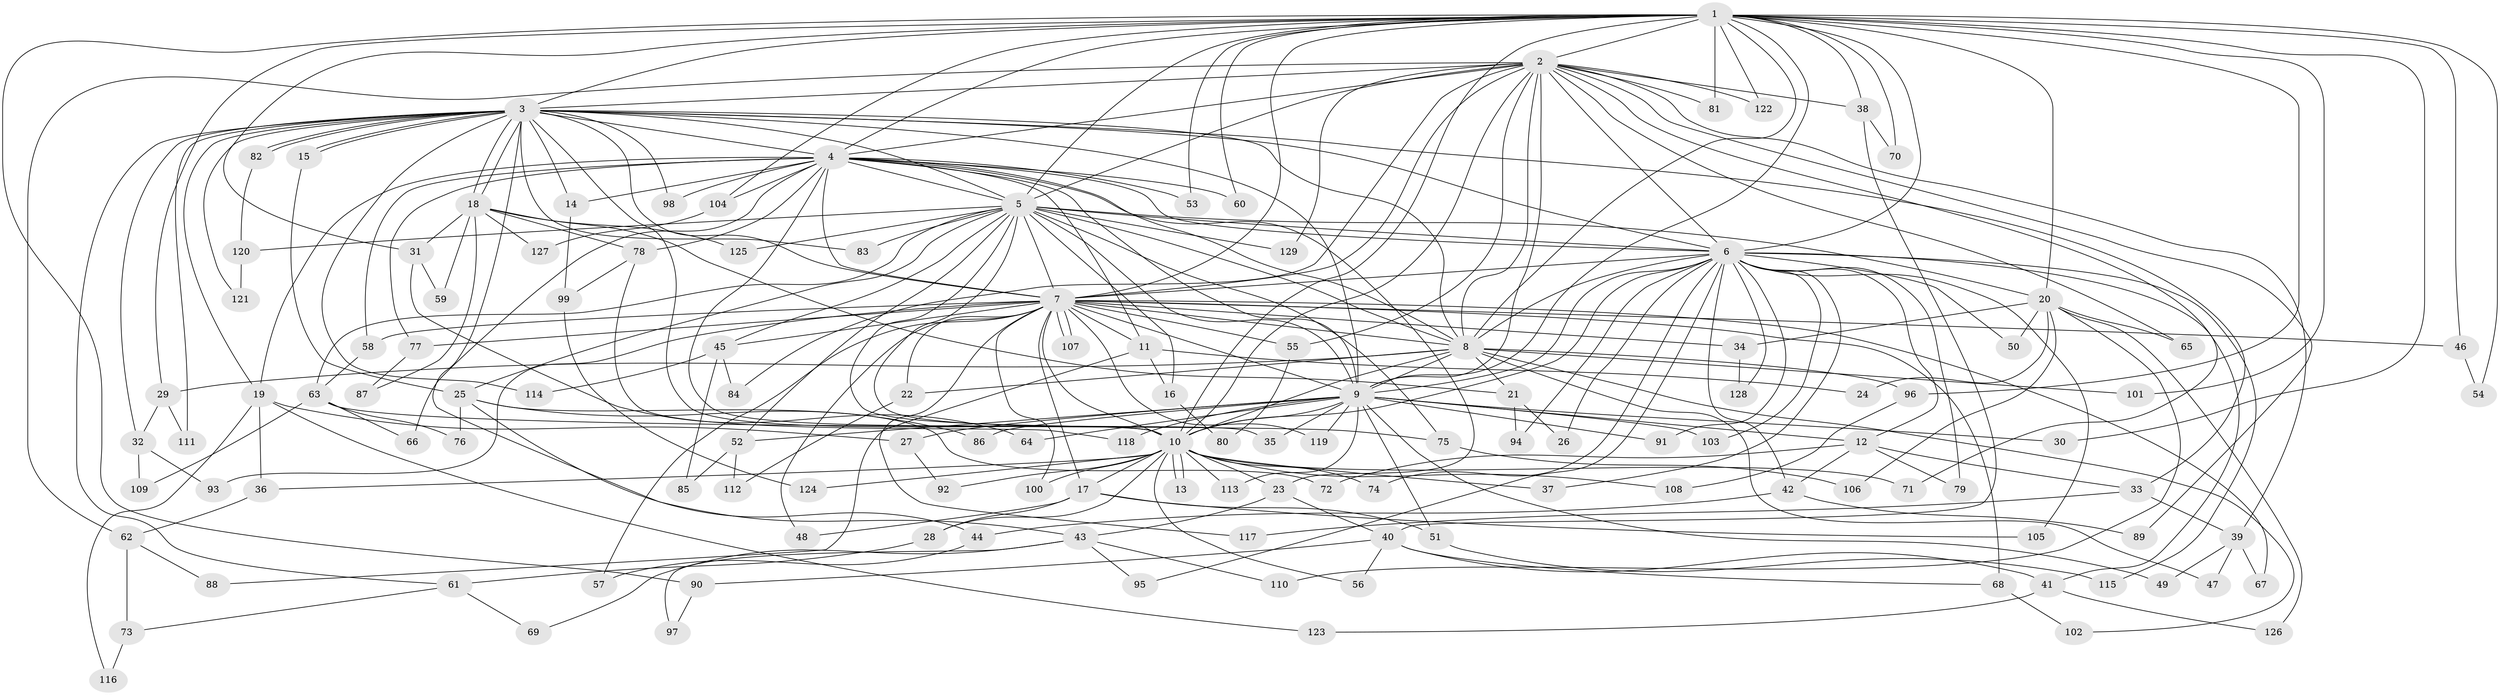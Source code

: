 // coarse degree distribution, {38: 0.010526315789473684, 30: 0.010526315789473684, 22: 0.010526315789473684, 17: 0.010526315789473684, 24: 0.010526315789473684, 21: 0.010526315789473684, 20: 0.010526315789473684, 5: 0.05263157894736842, 6: 0.031578947368421054, 1: 0.031578947368421054, 4: 0.10526315789473684, 7: 0.021052631578947368, 3: 0.15789473684210525, 8: 0.031578947368421054, 9: 0.010526315789473684, 2: 0.4842105263157895}
// Generated by graph-tools (version 1.1) at 2025/41/03/06/25 10:41:41]
// undirected, 129 vertices, 283 edges
graph export_dot {
graph [start="1"]
  node [color=gray90,style=filled];
  1;
  2;
  3;
  4;
  5;
  6;
  7;
  8;
  9;
  10;
  11;
  12;
  13;
  14;
  15;
  16;
  17;
  18;
  19;
  20;
  21;
  22;
  23;
  24;
  25;
  26;
  27;
  28;
  29;
  30;
  31;
  32;
  33;
  34;
  35;
  36;
  37;
  38;
  39;
  40;
  41;
  42;
  43;
  44;
  45;
  46;
  47;
  48;
  49;
  50;
  51;
  52;
  53;
  54;
  55;
  56;
  57;
  58;
  59;
  60;
  61;
  62;
  63;
  64;
  65;
  66;
  67;
  68;
  69;
  70;
  71;
  72;
  73;
  74;
  75;
  76;
  77;
  78;
  79;
  80;
  81;
  82;
  83;
  84;
  85;
  86;
  87;
  88;
  89;
  90;
  91;
  92;
  93;
  94;
  95;
  96;
  97;
  98;
  99;
  100;
  101;
  102;
  103;
  104;
  105;
  106;
  107;
  108;
  109;
  110;
  111;
  112;
  113;
  114;
  115;
  116;
  117;
  118;
  119;
  120;
  121;
  122;
  123;
  124;
  125;
  126;
  127;
  128;
  129;
  1 -- 2;
  1 -- 3;
  1 -- 4;
  1 -- 5;
  1 -- 6;
  1 -- 7;
  1 -- 8;
  1 -- 9;
  1 -- 10;
  1 -- 20;
  1 -- 29;
  1 -- 30;
  1 -- 31;
  1 -- 38;
  1 -- 46;
  1 -- 53;
  1 -- 54;
  1 -- 60;
  1 -- 70;
  1 -- 81;
  1 -- 90;
  1 -- 96;
  1 -- 101;
  1 -- 104;
  1 -- 122;
  2 -- 3;
  2 -- 4;
  2 -- 5;
  2 -- 6;
  2 -- 7;
  2 -- 8;
  2 -- 9;
  2 -- 10;
  2 -- 38;
  2 -- 39;
  2 -- 55;
  2 -- 62;
  2 -- 65;
  2 -- 71;
  2 -- 81;
  2 -- 84;
  2 -- 89;
  2 -- 122;
  2 -- 129;
  3 -- 4;
  3 -- 5;
  3 -- 6;
  3 -- 7;
  3 -- 8;
  3 -- 9;
  3 -- 10;
  3 -- 14;
  3 -- 15;
  3 -- 15;
  3 -- 18;
  3 -- 18;
  3 -- 19;
  3 -- 32;
  3 -- 33;
  3 -- 43;
  3 -- 61;
  3 -- 82;
  3 -- 82;
  3 -- 83;
  3 -- 98;
  3 -- 111;
  3 -- 114;
  3 -- 121;
  4 -- 5;
  4 -- 6;
  4 -- 7;
  4 -- 8;
  4 -- 9;
  4 -- 10;
  4 -- 11;
  4 -- 14;
  4 -- 19;
  4 -- 23;
  4 -- 53;
  4 -- 58;
  4 -- 60;
  4 -- 66;
  4 -- 77;
  4 -- 78;
  4 -- 98;
  4 -- 104;
  5 -- 6;
  5 -- 7;
  5 -- 8;
  5 -- 9;
  5 -- 10;
  5 -- 16;
  5 -- 20;
  5 -- 25;
  5 -- 35;
  5 -- 45;
  5 -- 52;
  5 -- 63;
  5 -- 75;
  5 -- 83;
  5 -- 120;
  5 -- 125;
  5 -- 129;
  6 -- 7;
  6 -- 8;
  6 -- 9;
  6 -- 10;
  6 -- 12;
  6 -- 26;
  6 -- 37;
  6 -- 41;
  6 -- 42;
  6 -- 50;
  6 -- 74;
  6 -- 79;
  6 -- 91;
  6 -- 94;
  6 -- 95;
  6 -- 103;
  6 -- 105;
  6 -- 115;
  6 -- 128;
  7 -- 8;
  7 -- 9;
  7 -- 10;
  7 -- 11;
  7 -- 17;
  7 -- 22;
  7 -- 34;
  7 -- 45;
  7 -- 46;
  7 -- 48;
  7 -- 55;
  7 -- 57;
  7 -- 58;
  7 -- 67;
  7 -- 68;
  7 -- 77;
  7 -- 93;
  7 -- 100;
  7 -- 107;
  7 -- 107;
  7 -- 117;
  7 -- 119;
  8 -- 9;
  8 -- 10;
  8 -- 21;
  8 -- 22;
  8 -- 29;
  8 -- 47;
  8 -- 96;
  8 -- 101;
  8 -- 102;
  9 -- 10;
  9 -- 12;
  9 -- 27;
  9 -- 30;
  9 -- 35;
  9 -- 49;
  9 -- 51;
  9 -- 52;
  9 -- 64;
  9 -- 86;
  9 -- 91;
  9 -- 103;
  9 -- 113;
  9 -- 118;
  9 -- 119;
  10 -- 13;
  10 -- 13;
  10 -- 17;
  10 -- 23;
  10 -- 28;
  10 -- 36;
  10 -- 37;
  10 -- 56;
  10 -- 71;
  10 -- 74;
  10 -- 92;
  10 -- 100;
  10 -- 108;
  10 -- 113;
  10 -- 124;
  11 -- 16;
  11 -- 24;
  11 -- 88;
  12 -- 33;
  12 -- 42;
  12 -- 72;
  12 -- 79;
  14 -- 99;
  15 -- 25;
  16 -- 80;
  17 -- 28;
  17 -- 48;
  17 -- 51;
  17 -- 105;
  18 -- 21;
  18 -- 31;
  18 -- 59;
  18 -- 78;
  18 -- 87;
  18 -- 125;
  18 -- 127;
  19 -- 27;
  19 -- 36;
  19 -- 116;
  19 -- 123;
  20 -- 24;
  20 -- 34;
  20 -- 50;
  20 -- 65;
  20 -- 106;
  20 -- 110;
  20 -- 126;
  21 -- 26;
  21 -- 94;
  22 -- 112;
  23 -- 40;
  23 -- 43;
  25 -- 44;
  25 -- 72;
  25 -- 76;
  25 -- 86;
  27 -- 92;
  28 -- 61;
  29 -- 32;
  29 -- 111;
  31 -- 59;
  31 -- 64;
  32 -- 93;
  32 -- 109;
  33 -- 39;
  33 -- 117;
  34 -- 128;
  36 -- 62;
  38 -- 40;
  38 -- 70;
  39 -- 47;
  39 -- 49;
  39 -- 67;
  40 -- 41;
  40 -- 56;
  40 -- 68;
  40 -- 90;
  41 -- 123;
  41 -- 126;
  42 -- 44;
  42 -- 89;
  43 -- 69;
  43 -- 95;
  43 -- 97;
  43 -- 110;
  44 -- 57;
  45 -- 84;
  45 -- 85;
  45 -- 114;
  46 -- 54;
  51 -- 115;
  52 -- 85;
  52 -- 112;
  55 -- 80;
  58 -- 63;
  61 -- 69;
  61 -- 73;
  62 -- 73;
  62 -- 88;
  63 -- 66;
  63 -- 75;
  63 -- 76;
  63 -- 109;
  68 -- 102;
  73 -- 116;
  75 -- 106;
  77 -- 87;
  78 -- 99;
  78 -- 118;
  82 -- 120;
  90 -- 97;
  96 -- 108;
  99 -- 124;
  104 -- 127;
  120 -- 121;
}
